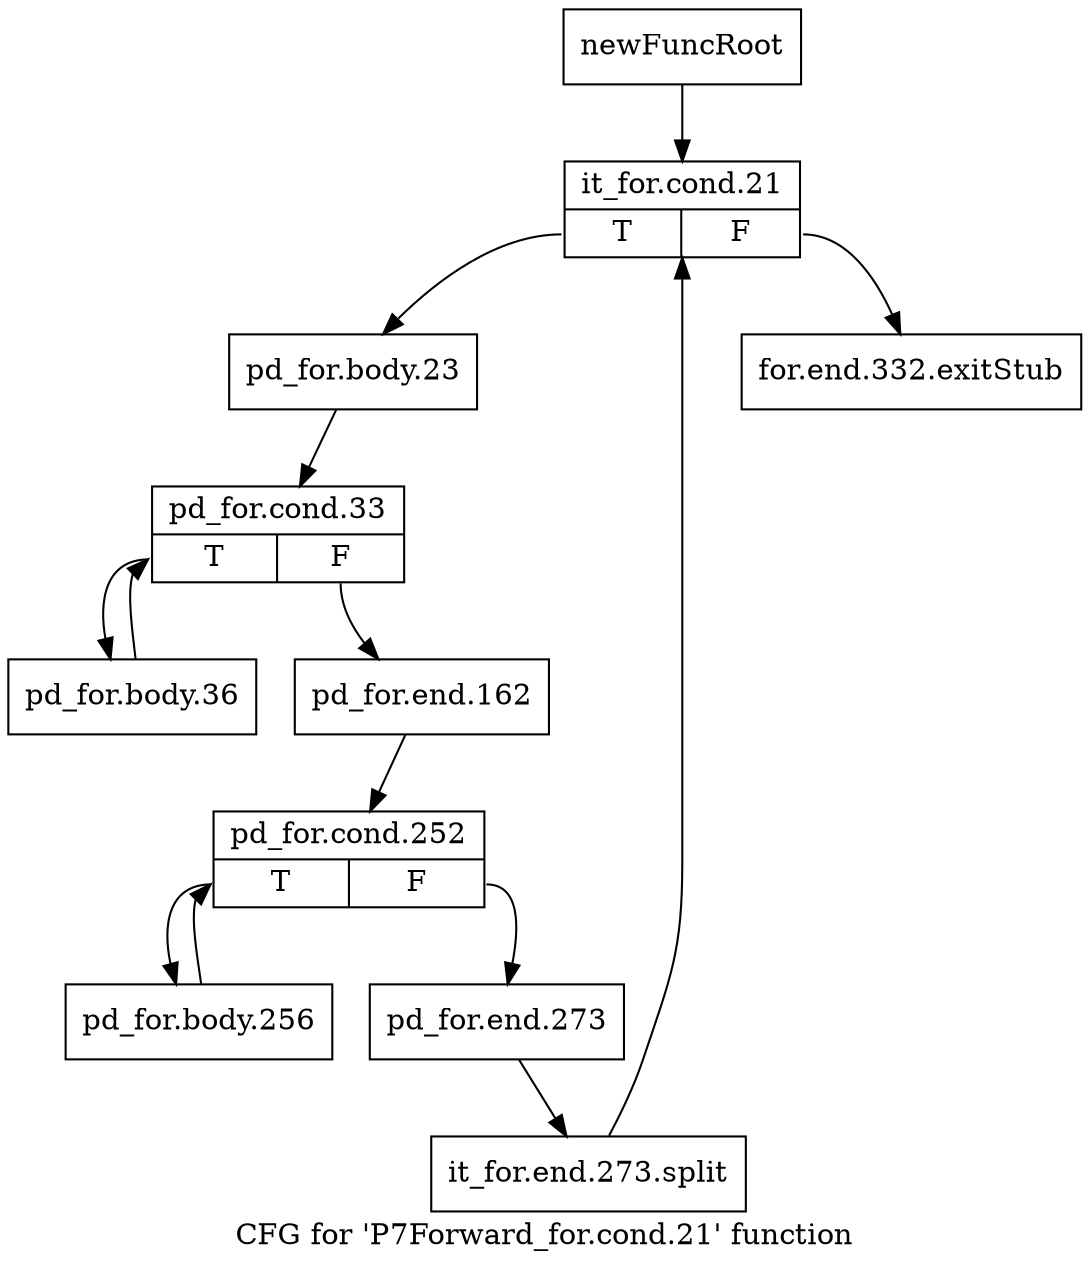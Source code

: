 digraph "CFG for 'P7Forward_for.cond.21' function" {
	label="CFG for 'P7Forward_for.cond.21' function";

	Node0x2ec9bb0 [shape=record,label="{newFuncRoot}"];
	Node0x2ec9bb0 -> Node0x2ec9c50;
	Node0x2ec9c00 [shape=record,label="{for.end.332.exitStub}"];
	Node0x2ec9c50 [shape=record,label="{it_for.cond.21|{<s0>T|<s1>F}}"];
	Node0x2ec9c50:s0 -> Node0x2ec9ca0;
	Node0x2ec9c50:s1 -> Node0x2ec9c00;
	Node0x2ec9ca0 [shape=record,label="{pd_for.body.23}"];
	Node0x2ec9ca0 -> Node0x2ec9cf0;
	Node0x2ec9cf0 [shape=record,label="{pd_for.cond.33|{<s0>T|<s1>F}}"];
	Node0x2ec9cf0:s0 -> Node0x2ec9e80;
	Node0x2ec9cf0:s1 -> Node0x2ec9d40;
	Node0x2ec9d40 [shape=record,label="{pd_for.end.162}"];
	Node0x2ec9d40 -> Node0x2ec9d90;
	Node0x2ec9d90 [shape=record,label="{pd_for.cond.252|{<s0>T|<s1>F}}"];
	Node0x2ec9d90:s0 -> Node0x2ec9e30;
	Node0x2ec9d90:s1 -> Node0x2ec9de0;
	Node0x2ec9de0 [shape=record,label="{pd_for.end.273}"];
	Node0x2ec9de0 -> Node0x3792e80;
	Node0x3792e80 [shape=record,label="{it_for.end.273.split}"];
	Node0x3792e80 -> Node0x2ec9c50;
	Node0x2ec9e30 [shape=record,label="{pd_for.body.256}"];
	Node0x2ec9e30 -> Node0x2ec9d90;
	Node0x2ec9e80 [shape=record,label="{pd_for.body.36}"];
	Node0x2ec9e80 -> Node0x2ec9cf0;
}
